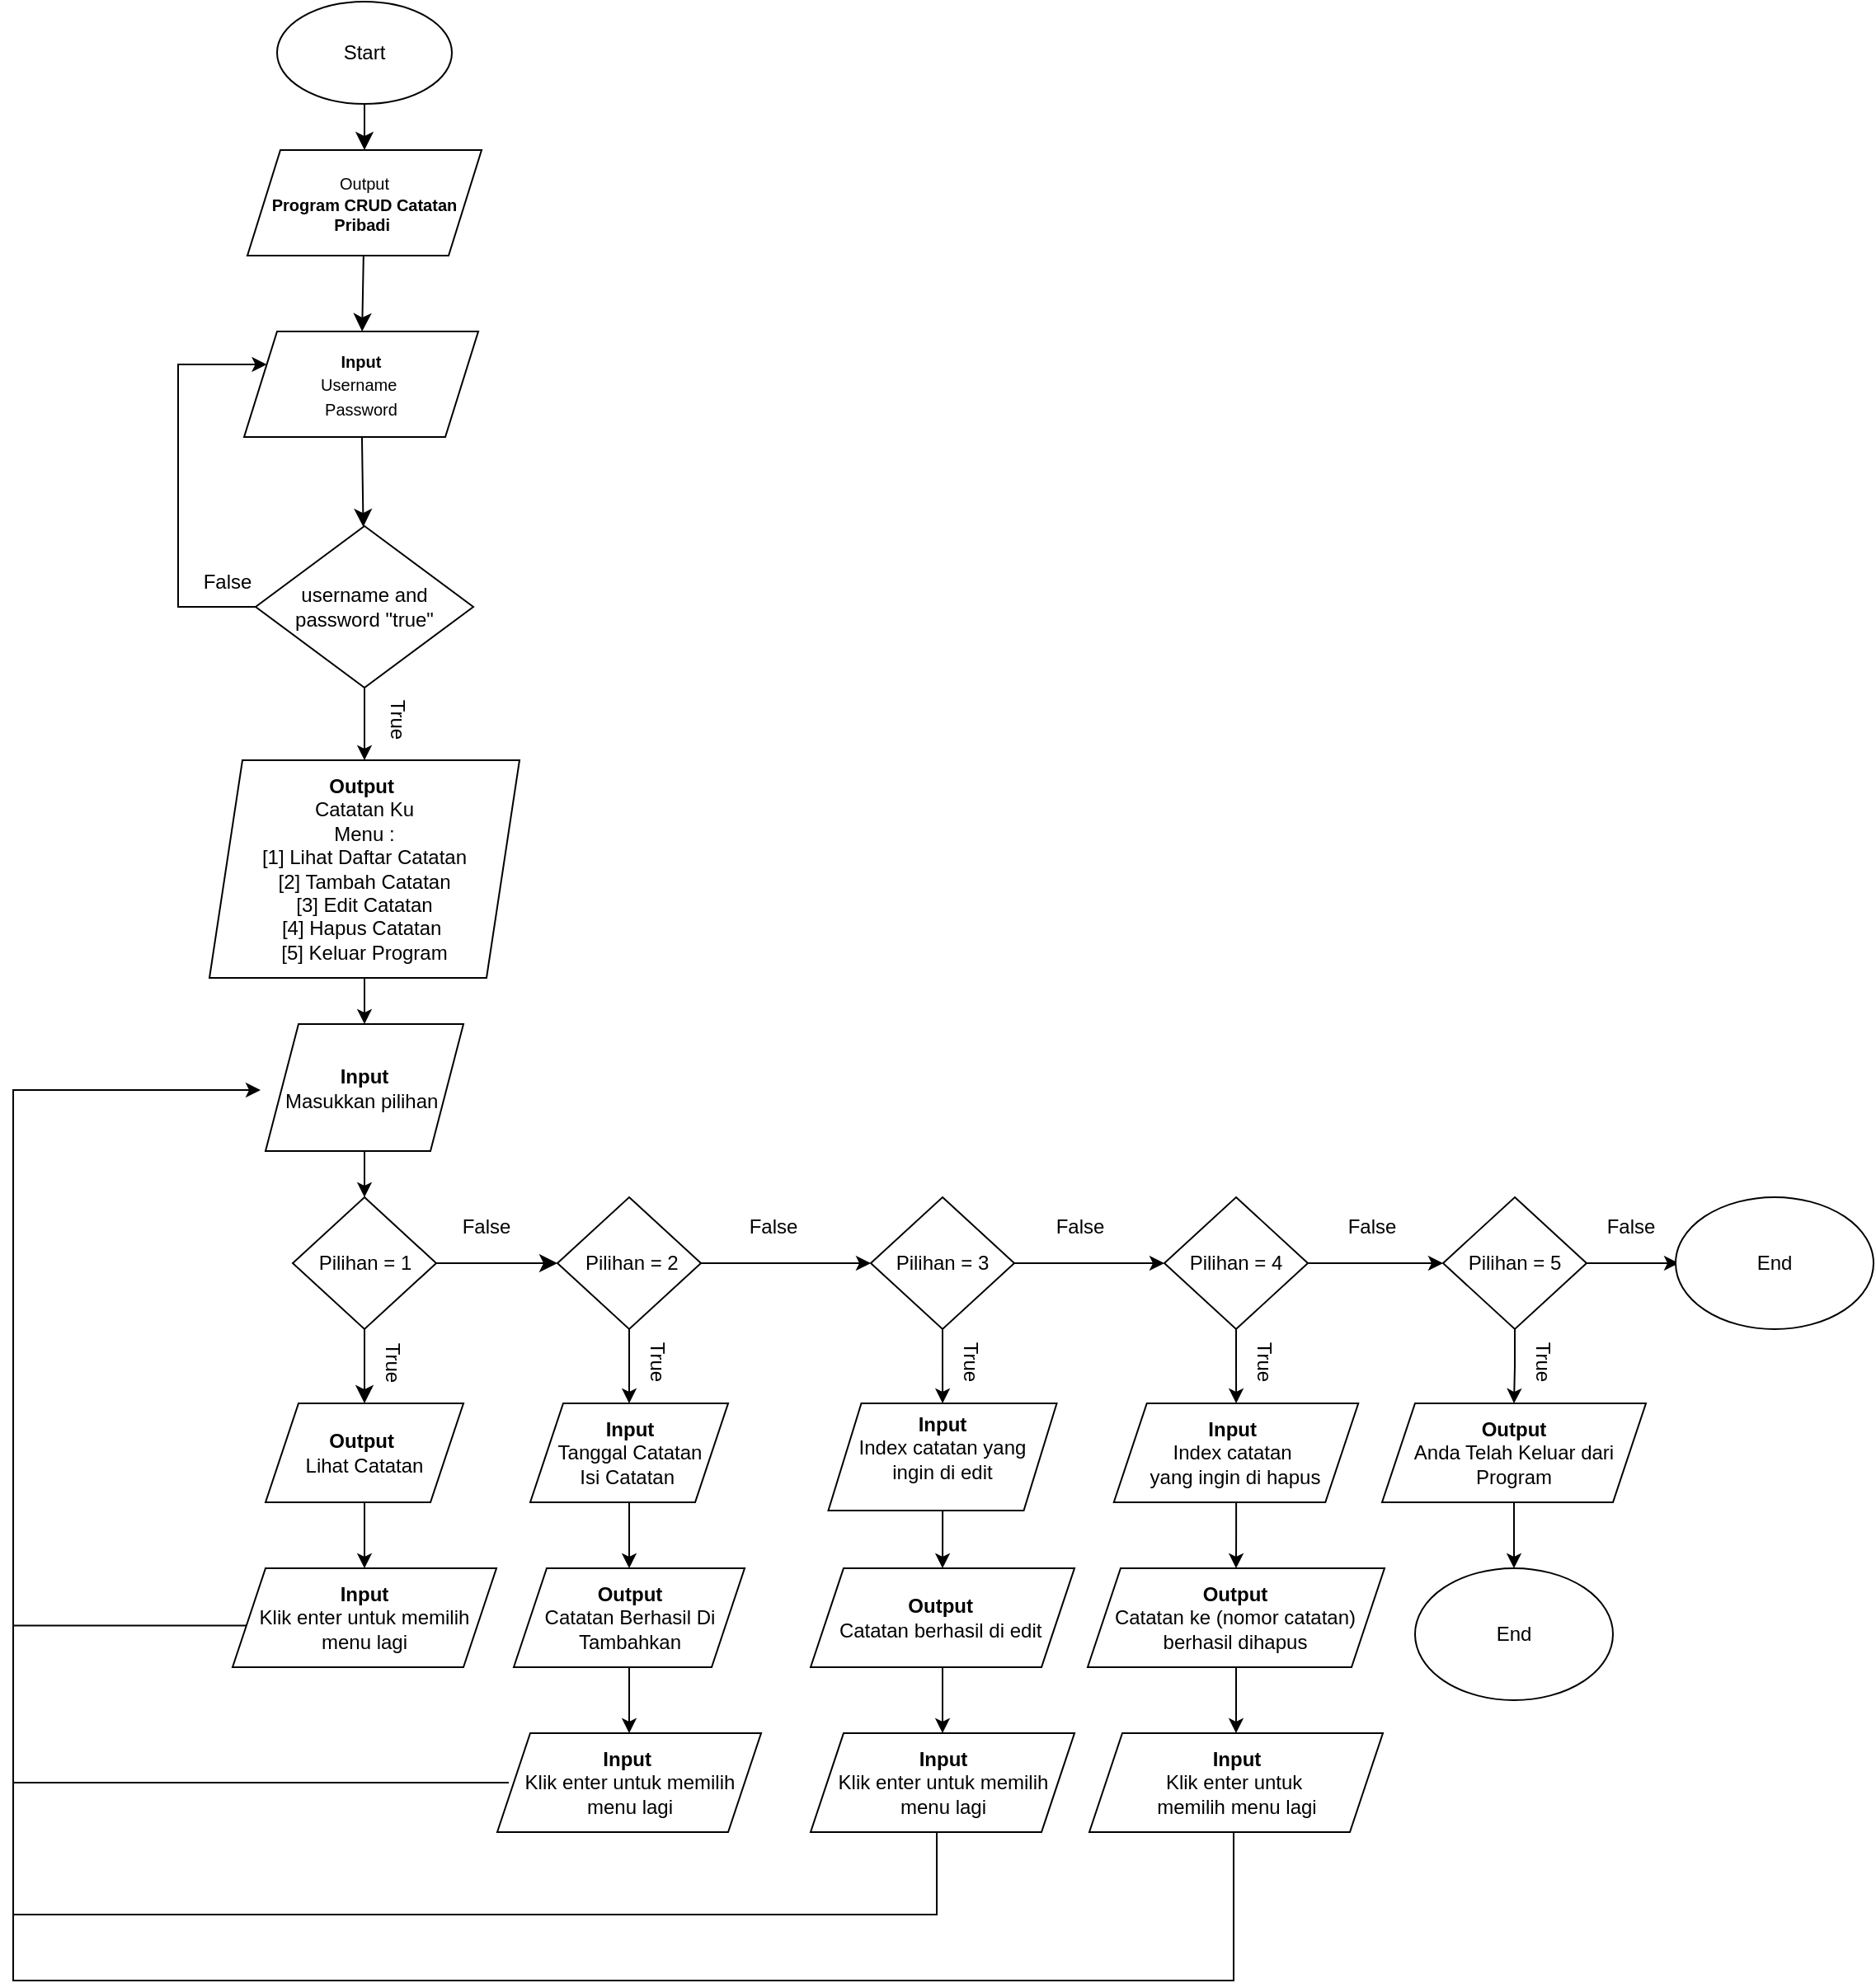 <mxfile version="24.7.8">
  <diagram name="Halaman-1" id="aoqG2UJsjmu9qE-R1NFX">
    <mxGraphModel dx="1952" dy="1708" grid="1" gridSize="10" guides="1" tooltips="1" connect="1" arrows="1" fold="1" page="0" pageScale="1" pageWidth="827" pageHeight="1169" math="0" shadow="0">
      <root>
        <mxCell id="0" />
        <mxCell id="1" parent="0" />
        <mxCell id="FYlPLXtmQj6snUq1epLe-45" value="" style="shape=partialRectangle;whiteSpace=wrap;html=1;bottom=0;right=0;fillColor=none;flipH=0;flipV=1;" parent="1" vertex="1">
          <mxGeometry x="40" y="930" width="560" height="110" as="geometry" />
        </mxCell>
        <mxCell id="wc6qztgDE9MtCntjSy3h-3" value="" style="edgeStyle=none;curved=1;rounded=0;orthogonalLoop=1;jettySize=auto;html=1;fontSize=12;startSize=8;endSize=8;" parent="1" source="wc6qztgDE9MtCntjSy3h-1" target="wc6qztgDE9MtCntjSy3h-2" edge="1">
          <mxGeometry relative="1" as="geometry" />
        </mxCell>
        <mxCell id="wc6qztgDE9MtCntjSy3h-1" value="Start" style="ellipse;whiteSpace=wrap;html=1;" parent="1" vertex="1">
          <mxGeometry x="200" y="-120" width="106" height="62" as="geometry" />
        </mxCell>
        <mxCell id="wc6qztgDE9MtCntjSy3h-5" value="" style="edgeStyle=none;curved=1;rounded=0;orthogonalLoop=1;jettySize=auto;html=1;fontSize=12;startSize=8;endSize=8;" parent="1" source="wc6qztgDE9MtCntjSy3h-2" target="wc6qztgDE9MtCntjSy3h-4" edge="1">
          <mxGeometry relative="1" as="geometry" />
        </mxCell>
        <mxCell id="wc6qztgDE9MtCntjSy3h-2" value="&lt;font style=&quot;font-size: 10px;&quot;&gt;Output&lt;/font&gt;&lt;div style=&quot;font-size: 10px;&quot;&gt;&lt;b&gt;&lt;font style=&quot;font-size: 10px;&quot;&gt;Program CRUD Catatan Pribad&lt;/font&gt;&lt;span style=&quot;font-size: 10px;&quot;&gt;i&amp;nbsp;&lt;/span&gt;&lt;/b&gt;&lt;/div&gt;" style="shape=parallelogram;perimeter=parallelogramPerimeter;whiteSpace=wrap;html=1;fixedSize=1;" parent="1" vertex="1">
          <mxGeometry x="182" y="-30" width="142" height="64" as="geometry" />
        </mxCell>
        <mxCell id="wc6qztgDE9MtCntjSy3h-9" value="" style="edgeStyle=none;curved=1;rounded=0;orthogonalLoop=1;jettySize=auto;html=1;fontSize=12;startSize=8;endSize=8;" parent="1" source="wc6qztgDE9MtCntjSy3h-4" target="wc6qztgDE9MtCntjSy3h-8" edge="1">
          <mxGeometry relative="1" as="geometry" />
        </mxCell>
        <mxCell id="wc6qztgDE9MtCntjSy3h-4" value="&lt;span style=&quot;font-size: 10px;&quot;&gt;&lt;b&gt;Input&lt;/b&gt;&lt;/span&gt;&lt;br&gt;&lt;div&gt;&lt;span style=&quot;font-size: 10px;&quot;&gt;Username&amp;nbsp;&lt;/span&gt;&lt;/div&gt;&lt;div&gt;&lt;span style=&quot;font-size: 10px;&quot;&gt;Password&lt;/span&gt;&lt;/div&gt;" style="shape=parallelogram;perimeter=parallelogramPerimeter;whiteSpace=wrap;html=1;fixedSize=1;" parent="1" vertex="1">
          <mxGeometry x="180" y="80" width="142" height="64" as="geometry" />
        </mxCell>
        <mxCell id="OFa0QZV5chmp_ZGWXEVX-45" value="" style="edgeStyle=orthogonalEdgeStyle;rounded=0;orthogonalLoop=1;jettySize=auto;html=1;" parent="1" source="wc6qztgDE9MtCntjSy3h-8" target="wc6qztgDE9MtCntjSy3h-4" edge="1">
          <mxGeometry relative="1" as="geometry">
            <mxPoint x="120" y="100" as="targetPoint" />
            <Array as="points">
              <mxPoint x="140" y="247" />
              <mxPoint x="140" y="100" />
            </Array>
          </mxGeometry>
        </mxCell>
        <mxCell id="OFa0QZV5chmp_ZGWXEVX-47" value="" style="edgeStyle=orthogonalEdgeStyle;rounded=0;orthogonalLoop=1;jettySize=auto;html=1;" parent="1" source="wc6qztgDE9MtCntjSy3h-8" target="wc6qztgDE9MtCntjSy3h-15" edge="1">
          <mxGeometry relative="1" as="geometry" />
        </mxCell>
        <mxCell id="wc6qztgDE9MtCntjSy3h-8" value="username and password &quot;true&quot;" style="rhombus;whiteSpace=wrap;html=1;" parent="1" vertex="1">
          <mxGeometry x="187" y="198" width="132" height="98" as="geometry" />
        </mxCell>
        <mxCell id="OFa0QZV5chmp_ZGWXEVX-49" value="" style="edgeStyle=orthogonalEdgeStyle;rounded=0;orthogonalLoop=1;jettySize=auto;html=1;" parent="1" source="wc6qztgDE9MtCntjSy3h-15" target="OFa0QZV5chmp_ZGWXEVX-48" edge="1">
          <mxGeometry relative="1" as="geometry" />
        </mxCell>
        <mxCell id="wc6qztgDE9MtCntjSy3h-15" value="&lt;b&gt;Output&amp;nbsp;&lt;/b&gt;&lt;div&gt;Catatan Ku&lt;/div&gt;&lt;div&gt;Menu :&lt;/div&gt;&lt;div&gt;[1] Lihat Daftar Catatan&lt;/div&gt;&lt;div&gt;[2] Tambah Catatan&lt;/div&gt;&lt;div&gt;[3] Edit Catatan&lt;/div&gt;&lt;div&gt;[4] Hapus Catatan&amp;nbsp;&lt;/div&gt;&lt;div&gt;[5] Keluar Program&lt;/div&gt;" style="shape=parallelogram;perimeter=parallelogramPerimeter;whiteSpace=wrap;html=1;fixedSize=1;" parent="1" vertex="1">
          <mxGeometry x="159" y="340" width="188" height="132" as="geometry" />
        </mxCell>
        <mxCell id="wc6qztgDE9MtCntjSy3h-19" value="" style="edgeStyle=none;curved=1;rounded=0;orthogonalLoop=1;jettySize=auto;html=1;fontSize=12;startSize=8;endSize=8;" parent="1" source="wc6qztgDE9MtCntjSy3h-16" target="wc6qztgDE9MtCntjSy3h-18" edge="1">
          <mxGeometry relative="1" as="geometry" />
        </mxCell>
        <mxCell id="wc6qztgDE9MtCntjSy3h-21" value="" style="edgeStyle=none;curved=1;rounded=0;orthogonalLoop=1;jettySize=auto;html=1;fontSize=12;startSize=8;endSize=8;" parent="1" source="wc6qztgDE9MtCntjSy3h-16" target="wc6qztgDE9MtCntjSy3h-20" edge="1">
          <mxGeometry relative="1" as="geometry" />
        </mxCell>
        <mxCell id="wc6qztgDE9MtCntjSy3h-16" value="Pilihan = 1" style="rhombus;whiteSpace=wrap;html=1;" parent="1" vertex="1">
          <mxGeometry x="209.5" y="605" width="87" height="80" as="geometry" />
        </mxCell>
        <mxCell id="FYlPLXtmQj6snUq1epLe-4" value="" style="edgeStyle=orthogonalEdgeStyle;rounded=0;orthogonalLoop=1;jettySize=auto;html=1;" parent="1" source="wc6qztgDE9MtCntjSy3h-18" target="FYlPLXtmQj6snUq1epLe-3" edge="1">
          <mxGeometry relative="1" as="geometry" />
        </mxCell>
        <mxCell id="wc6qztgDE9MtCntjSy3h-18" value="&lt;b&gt;Output&amp;nbsp;&lt;/b&gt;&lt;div&gt;Lihat Catatan&lt;/div&gt;" style="shape=parallelogram;perimeter=parallelogramPerimeter;whiteSpace=wrap;html=1;fixedSize=1;" parent="1" vertex="1">
          <mxGeometry x="193" y="730" width="120" height="60" as="geometry" />
        </mxCell>
        <mxCell id="OFa0QZV5chmp_ZGWXEVX-14" value="" style="edgeStyle=orthogonalEdgeStyle;rounded=0;orthogonalLoop=1;jettySize=auto;html=1;" parent="1" source="wc6qztgDE9MtCntjSy3h-20" target="OFa0QZV5chmp_ZGWXEVX-13" edge="1">
          <mxGeometry relative="1" as="geometry" />
        </mxCell>
        <mxCell id="OFa0QZV5chmp_ZGWXEVX-19" value="" style="edgeStyle=orthogonalEdgeStyle;rounded=0;orthogonalLoop=1;jettySize=auto;html=1;" parent="1" source="wc6qztgDE9MtCntjSy3h-20" target="OFa0QZV5chmp_ZGWXEVX-18" edge="1">
          <mxGeometry relative="1" as="geometry" />
        </mxCell>
        <mxCell id="FYlPLXtmQj6snUq1epLe-12" value="" style="edgeStyle=orthogonalEdgeStyle;rounded=0;orthogonalLoop=1;jettySize=auto;html=1;" parent="1" source="OFa0QZV5chmp_ZGWXEVX-13" target="OFa0QZV5chmp_ZGWXEVX-15" edge="1">
          <mxGeometry relative="1" as="geometry" />
        </mxCell>
        <mxCell id="OFa0QZV5chmp_ZGWXEVX-13" value="&lt;b&gt;Input&lt;/b&gt;&lt;div&gt;Tanggal Catatan&lt;/div&gt;&lt;div&gt;Isi Catatan&amp;nbsp;&lt;/div&gt;" style="shape=parallelogram;perimeter=parallelogramPerimeter;whiteSpace=wrap;html=1;fixedSize=1;" parent="1" vertex="1">
          <mxGeometry x="353.5" y="730" width="120" height="60" as="geometry" />
        </mxCell>
        <mxCell id="OFa0QZV5chmp_ZGWXEVX-32" value="" style="edgeStyle=orthogonalEdgeStyle;rounded=0;orthogonalLoop=1;jettySize=auto;html=1;" parent="1" source="OFa0QZV5chmp_ZGWXEVX-15" target="OFa0QZV5chmp_ZGWXEVX-31" edge="1">
          <mxGeometry relative="1" as="geometry" />
        </mxCell>
        <mxCell id="OFa0QZV5chmp_ZGWXEVX-15" value="&lt;b&gt;Output&lt;/b&gt;&lt;div&gt;Catatan Berhasil Di Tambahkan&lt;/div&gt;" style="shape=parallelogram;perimeter=parallelogramPerimeter;whiteSpace=wrap;html=1;fixedSize=1;" parent="1" vertex="1">
          <mxGeometry x="343.5" y="830" width="140" height="60" as="geometry" />
        </mxCell>
        <mxCell id="OFa0QZV5chmp_ZGWXEVX-21" value="" style="edgeStyle=orthogonalEdgeStyle;rounded=0;orthogonalLoop=1;jettySize=auto;html=1;" parent="1" source="OFa0QZV5chmp_ZGWXEVX-18" target="OFa0QZV5chmp_ZGWXEVX-20" edge="1">
          <mxGeometry relative="1" as="geometry" />
        </mxCell>
        <mxCell id="OFa0QZV5chmp_ZGWXEVX-26" value="" style="edgeStyle=orthogonalEdgeStyle;rounded=0;orthogonalLoop=1;jettySize=auto;html=1;" parent="1" source="OFa0QZV5chmp_ZGWXEVX-18" target="OFa0QZV5chmp_ZGWXEVX-25" edge="1">
          <mxGeometry relative="1" as="geometry" />
        </mxCell>
        <mxCell id="OFa0QZV5chmp_ZGWXEVX-18" value="Pilihan = 3" style="rhombus;whiteSpace=wrap;html=1;" parent="1" vertex="1">
          <mxGeometry x="560" y="605" width="87" height="80" as="geometry" />
        </mxCell>
        <mxCell id="FYlPLXtmQj6snUq1epLe-16" value="" style="edgeStyle=orthogonalEdgeStyle;rounded=0;orthogonalLoop=1;jettySize=auto;html=1;" parent="1" source="OFa0QZV5chmp_ZGWXEVX-20" target="OFa0QZV5chmp_ZGWXEVX-22" edge="1">
          <mxGeometry relative="1" as="geometry" />
        </mxCell>
        <mxCell id="OFa0QZV5chmp_ZGWXEVX-20" value="&lt;b style=&quot;&quot;&gt;&lt;font style=&quot;font-size: 12px;&quot;&gt;Input&lt;/font&gt;&lt;/b&gt;&lt;div style=&quot;&quot;&gt;&lt;font style=&quot;font-size: 12px;&quot;&gt;&lt;font style=&quot;font-size: 12px;&quot;&gt;&amp;nbsp;Index&amp;nbsp;&lt;/font&gt;&lt;span style=&quot;background-color: initial;&quot;&gt;catatan yang&amp;nbsp;&lt;/span&gt;&lt;/font&gt;&lt;/div&gt;&lt;div style=&quot;&quot;&gt;&lt;font style=&quot;font-size: 12px;&quot;&gt;ingin di edit&lt;/font&gt;&lt;/div&gt;&lt;div style=&quot;font-size: 10px;&quot;&gt;&lt;br&gt;&lt;/div&gt;" style="shape=parallelogram;perimeter=parallelogramPerimeter;whiteSpace=wrap;html=1;fixedSize=1;" parent="1" vertex="1">
          <mxGeometry x="534.25" y="730" width="138.5" height="65" as="geometry" />
        </mxCell>
        <mxCell id="OFa0QZV5chmp_ZGWXEVX-73" value="" style="edgeStyle=orthogonalEdgeStyle;rounded=0;orthogonalLoop=1;jettySize=auto;html=1;" parent="1" source="OFa0QZV5chmp_ZGWXEVX-22" target="OFa0QZV5chmp_ZGWXEVX-72" edge="1">
          <mxGeometry relative="1" as="geometry" />
        </mxCell>
        <mxCell id="OFa0QZV5chmp_ZGWXEVX-22" value="&lt;b&gt;Output&amp;nbsp;&lt;/b&gt;&lt;div&gt;Catatan berhasil di edit&amp;nbsp;&lt;/div&gt;" style="shape=parallelogram;perimeter=parallelogramPerimeter;whiteSpace=wrap;html=1;fixedSize=1;" parent="1" vertex="1">
          <mxGeometry x="523.5" y="830" width="160" height="60" as="geometry" />
        </mxCell>
        <mxCell id="OFa0QZV5chmp_ZGWXEVX-28" value="" style="edgeStyle=orthogonalEdgeStyle;rounded=0;orthogonalLoop=1;jettySize=auto;html=1;" parent="1" source="OFa0QZV5chmp_ZGWXEVX-25" target="OFa0QZV5chmp_ZGWXEVX-27" edge="1">
          <mxGeometry relative="1" as="geometry" />
        </mxCell>
        <mxCell id="OFa0QZV5chmp_ZGWXEVX-64" value="" style="edgeStyle=orthogonalEdgeStyle;rounded=0;orthogonalLoop=1;jettySize=auto;html=1;" parent="1" source="OFa0QZV5chmp_ZGWXEVX-25" target="OFa0QZV5chmp_ZGWXEVX-63" edge="1">
          <mxGeometry relative="1" as="geometry" />
        </mxCell>
        <mxCell id="OFa0QZV5chmp_ZGWXEVX-25" value="Pilihan = 4" style="rhombus;whiteSpace=wrap;html=1;" parent="1" vertex="1">
          <mxGeometry x="738" y="605" width="87" height="80" as="geometry" />
        </mxCell>
        <mxCell id="FYlPLXtmQj6snUq1epLe-18" value="" style="edgeStyle=orthogonalEdgeStyle;rounded=0;orthogonalLoop=1;jettySize=auto;html=1;" parent="1" source="OFa0QZV5chmp_ZGWXEVX-27" target="OFa0QZV5chmp_ZGWXEVX-29" edge="1">
          <mxGeometry relative="1" as="geometry" />
        </mxCell>
        <mxCell id="OFa0QZV5chmp_ZGWXEVX-27" value="&lt;b&gt;Input&amp;nbsp;&lt;/b&gt;&lt;div&gt;Index catatan&amp;nbsp;&lt;/div&gt;&lt;div&gt;yang ingin di hapus&lt;/div&gt;" style="shape=parallelogram;perimeter=parallelogramPerimeter;whiteSpace=wrap;html=1;fixedSize=1;" parent="1" vertex="1">
          <mxGeometry x="707.37" y="730" width="148.25" height="60" as="geometry" />
        </mxCell>
        <mxCell id="FYlPLXtmQj6snUq1epLe-19" value="" style="edgeStyle=orthogonalEdgeStyle;rounded=0;orthogonalLoop=1;jettySize=auto;html=1;" parent="1" source="OFa0QZV5chmp_ZGWXEVX-29" target="OFa0QZV5chmp_ZGWXEVX-76" edge="1">
          <mxGeometry relative="1" as="geometry" />
        </mxCell>
        <mxCell id="OFa0QZV5chmp_ZGWXEVX-29" value="&lt;b&gt;Output&lt;/b&gt;&lt;div&gt;Catatan ke (nomor catatan) berhasil dihapus&lt;/div&gt;" style="shape=parallelogram;perimeter=parallelogramPerimeter;whiteSpace=wrap;html=1;fixedSize=1;" parent="1" vertex="1">
          <mxGeometry x="691.49" y="830" width="180" height="60" as="geometry" />
        </mxCell>
        <mxCell id="OFa0QZV5chmp_ZGWXEVX-31" value="&lt;b&gt;Input&amp;nbsp;&lt;/b&gt;&lt;div&gt;Klik enter untuk memilih menu lagi&lt;/div&gt;" style="shape=parallelogram;perimeter=parallelogramPerimeter;whiteSpace=wrap;html=1;fixedSize=1;" parent="1" vertex="1">
          <mxGeometry x="333.5" y="930" width="160" height="60" as="geometry" />
        </mxCell>
        <mxCell id="OFa0QZV5chmp_ZGWXEVX-50" value="" style="edgeStyle=orthogonalEdgeStyle;rounded=0;orthogonalLoop=1;jettySize=auto;html=1;" parent="1" source="OFa0QZV5chmp_ZGWXEVX-48" target="wc6qztgDE9MtCntjSy3h-16" edge="1">
          <mxGeometry relative="1" as="geometry" />
        </mxCell>
        <mxCell id="OFa0QZV5chmp_ZGWXEVX-48" value="&lt;b&gt;Input&lt;/b&gt;&lt;div&gt;Masukkan pilihan&amp;nbsp;&lt;/div&gt;" style="shape=parallelogram;perimeter=parallelogramPerimeter;whiteSpace=wrap;html=1;fixedSize=1;" parent="1" vertex="1">
          <mxGeometry x="193" y="500" width="120" height="77" as="geometry" />
        </mxCell>
        <mxCell id="OFa0QZV5chmp_ZGWXEVX-66" value="" style="edgeStyle=orthogonalEdgeStyle;rounded=0;orthogonalLoop=1;jettySize=auto;html=1;" parent="1" source="OFa0QZV5chmp_ZGWXEVX-63" target="OFa0QZV5chmp_ZGWXEVX-65" edge="1">
          <mxGeometry relative="1" as="geometry" />
        </mxCell>
        <mxCell id="OFa0QZV5chmp_ZGWXEVX-83" value="" style="edgeStyle=orthogonalEdgeStyle;rounded=0;orthogonalLoop=1;jettySize=auto;html=1;" parent="1" source="OFa0QZV5chmp_ZGWXEVX-63" edge="1">
          <mxGeometry relative="1" as="geometry">
            <mxPoint x="1050" y="645" as="targetPoint" />
          </mxGeometry>
        </mxCell>
        <mxCell id="OFa0QZV5chmp_ZGWXEVX-63" value="Pilihan = 5" style="rhombus;whiteSpace=wrap;html=1;" parent="1" vertex="1">
          <mxGeometry x="907" y="605" width="87" height="80" as="geometry" />
        </mxCell>
        <mxCell id="sX42V4_6nj7cVVWGtTFy-5" value="" style="edgeStyle=orthogonalEdgeStyle;rounded=0;orthogonalLoop=1;jettySize=auto;html=1;" edge="1" parent="1" source="OFa0QZV5chmp_ZGWXEVX-65" target="sX42V4_6nj7cVVWGtTFy-4">
          <mxGeometry relative="1" as="geometry" />
        </mxCell>
        <mxCell id="OFa0QZV5chmp_ZGWXEVX-65" value="&lt;b&gt;Output&lt;/b&gt;&lt;div&gt;Anda Telah Keluar dari Program&lt;/div&gt;" style="shape=parallelogram;perimeter=parallelogramPerimeter;whiteSpace=wrap;html=1;fixedSize=1;" parent="1" vertex="1">
          <mxGeometry x="870" y="730" width="160" height="60" as="geometry" />
        </mxCell>
        <mxCell id="OFa0QZV5chmp_ZGWXEVX-72" value="&lt;b&gt;Input&lt;/b&gt;&lt;br&gt;&lt;div&gt;Klik enter untuk memilih menu lagi&lt;/div&gt;" style="shape=parallelogram;perimeter=parallelogramPerimeter;whiteSpace=wrap;html=1;fixedSize=1;" parent="1" vertex="1">
          <mxGeometry x="523.5" y="930" width="160" height="60" as="geometry" />
        </mxCell>
        <mxCell id="OFa0QZV5chmp_ZGWXEVX-76" value="&lt;b&gt;Input&lt;/b&gt;&lt;div&gt;Klik enter untuk&amp;nbsp;&lt;/div&gt;&lt;div&gt;memilih menu lagi&lt;/div&gt;" style="shape=parallelogram;perimeter=parallelogramPerimeter;whiteSpace=wrap;html=1;fixedSize=1;" parent="1" vertex="1">
          <mxGeometry x="692.5" y="930" width="178" height="60" as="geometry" />
        </mxCell>
        <mxCell id="FYlPLXtmQj6snUq1epLe-2" value="False" style="text;html=1;align=center;verticalAlign=middle;whiteSpace=wrap;rounded=0;" parent="1" vertex="1">
          <mxGeometry x="140" y="217" width="60" height="30" as="geometry" />
        </mxCell>
        <mxCell id="FYlPLXtmQj6snUq1epLe-35" value="" style="edgeStyle=orthogonalEdgeStyle;rounded=0;orthogonalLoop=1;jettySize=auto;html=1;" parent="1" edge="1">
          <mxGeometry relative="1" as="geometry">
            <mxPoint x="182" y="864.74" as="sourcePoint" />
            <mxPoint x="190" y="540" as="targetPoint" />
            <Array as="points">
              <mxPoint x="40" y="865" />
              <mxPoint x="40" y="540" />
            </Array>
          </mxGeometry>
        </mxCell>
        <mxCell id="FYlPLXtmQj6snUq1epLe-3" value="&lt;b&gt;Input&lt;/b&gt;&lt;div&gt;Klik enter untuk memilih menu lagi&lt;/div&gt;" style="shape=parallelogram;perimeter=parallelogramPerimeter;whiteSpace=wrap;html=1;fixedSize=1;" parent="1" vertex="1">
          <mxGeometry x="173" y="830" width="160" height="60" as="geometry" />
        </mxCell>
        <mxCell id="wc6qztgDE9MtCntjSy3h-20" value="&amp;nbsp;Pilihan = 2" style="rhombus;whiteSpace=wrap;html=1;" parent="1" vertex="1">
          <mxGeometry x="370" y="605" width="87" height="80" as="geometry" />
        </mxCell>
        <mxCell id="FYlPLXtmQj6snUq1epLe-20" value="True" style="text;html=1;align=center;verticalAlign=middle;whiteSpace=wrap;rounded=0;rotation=90;" parent="1" vertex="1">
          <mxGeometry x="243.5" y="700" width="53" height="10" as="geometry" />
        </mxCell>
        <mxCell id="FYlPLXtmQj6snUq1epLe-22" value="True" style="text;html=1;align=center;verticalAlign=middle;whiteSpace=wrap;rounded=0;rotation=90;" parent="1" vertex="1">
          <mxGeometry x="404" y="700" width="53" height="10" as="geometry" />
        </mxCell>
        <mxCell id="FYlPLXtmQj6snUq1epLe-23" value="True" style="text;html=1;align=center;verticalAlign=middle;whiteSpace=wrap;rounded=0;rotation=90;" parent="1" vertex="1">
          <mxGeometry x="594" y="700" width="53" height="10" as="geometry" />
        </mxCell>
        <mxCell id="FYlPLXtmQj6snUq1epLe-24" value="True" style="text;html=1;align=center;verticalAlign=middle;whiteSpace=wrap;rounded=0;rotation=90;" parent="1" vertex="1">
          <mxGeometry x="772" y="700" width="53" height="10" as="geometry" />
        </mxCell>
        <mxCell id="FYlPLXtmQj6snUq1epLe-25" value="True" style="text;html=1;align=center;verticalAlign=middle;whiteSpace=wrap;rounded=0;rotation=90;" parent="1" vertex="1">
          <mxGeometry x="941" y="700" width="53" height="10" as="geometry" />
        </mxCell>
        <mxCell id="FYlPLXtmQj6snUq1epLe-26" value="False" style="text;html=1;align=center;verticalAlign=middle;whiteSpace=wrap;rounded=0;rotation=0;" parent="1" vertex="1">
          <mxGeometry x="299.5" y="615" width="54" height="15" as="geometry" />
        </mxCell>
        <mxCell id="FYlPLXtmQj6snUq1epLe-29" value="False" style="text;html=1;align=center;verticalAlign=middle;whiteSpace=wrap;rounded=0;rotation=0;" parent="1" vertex="1">
          <mxGeometry x="473.5" y="615" width="54" height="15" as="geometry" />
        </mxCell>
        <mxCell id="FYlPLXtmQj6snUq1epLe-30" value="False" style="text;html=1;align=center;verticalAlign=middle;whiteSpace=wrap;rounded=0;rotation=0;" parent="1" vertex="1">
          <mxGeometry x="660" y="615" width="54" height="15" as="geometry" />
        </mxCell>
        <mxCell id="FYlPLXtmQj6snUq1epLe-31" value="False" style="text;html=1;align=center;verticalAlign=middle;whiteSpace=wrap;rounded=0;rotation=0;" parent="1" vertex="1">
          <mxGeometry x="836.5" y="615" width="54" height="15" as="geometry" />
        </mxCell>
        <mxCell id="FYlPLXtmQj6snUq1epLe-32" value="False" style="text;html=1;align=center;verticalAlign=middle;whiteSpace=wrap;rounded=0;rotation=0;" parent="1" vertex="1">
          <mxGeometry x="994" y="615" width="54" height="15" as="geometry" />
        </mxCell>
        <mxCell id="FYlPLXtmQj6snUq1epLe-33" value="True" style="text;html=1;align=center;verticalAlign=middle;whiteSpace=wrap;rounded=0;rotation=90;" parent="1" vertex="1">
          <mxGeometry x="246.5" y="310" width="53" height="10" as="geometry" />
        </mxCell>
        <mxCell id="FYlPLXtmQj6snUq1epLe-47" value="" style="shape=partialRectangle;whiteSpace=wrap;html=1;right=0;top=0;bottom=0;fillColor=none;routingCenterX=-0.5;" parent="1" vertex="1">
          <mxGeometry x="600" y="990" width="120" height="50" as="geometry" />
        </mxCell>
        <mxCell id="FYlPLXtmQj6snUq1epLe-48" value="" style="shape=partialRectangle;whiteSpace=wrap;html=1;top=0;left=0;fillColor=none;flipH=1;" parent="1" vertex="1">
          <mxGeometry x="40" y="860" width="300" height="100" as="geometry" />
        </mxCell>
        <mxCell id="FYlPLXtmQj6snUq1epLe-49" value="" style="shape=partialRectangle;whiteSpace=wrap;html=1;bottom=0;right=0;fillColor=none;flipH=1;flipV=1;" parent="1" vertex="1">
          <mxGeometry x="40" y="990" width="740" height="90" as="geometry" />
        </mxCell>
        <mxCell id="FYlPLXtmQj6snUq1epLe-50" value="" style="shape=partialRectangle;whiteSpace=wrap;html=1;right=0;top=0;bottom=0;fillColor=none;routingCenterX=-0.5;" parent="1" vertex="1">
          <mxGeometry x="40" y="1020" width="120" height="60" as="geometry" />
        </mxCell>
        <mxCell id="sX42V4_6nj7cVVWGtTFy-4" value="End" style="ellipse;whiteSpace=wrap;html=1;" vertex="1" parent="1">
          <mxGeometry x="890" y="830" width="120" height="80" as="geometry" />
        </mxCell>
        <mxCell id="sX42V4_6nj7cVVWGtTFy-6" value="End" style="ellipse;whiteSpace=wrap;html=1;" vertex="1" parent="1">
          <mxGeometry x="1048" y="605" width="120" height="80" as="geometry" />
        </mxCell>
      </root>
    </mxGraphModel>
  </diagram>
</mxfile>
